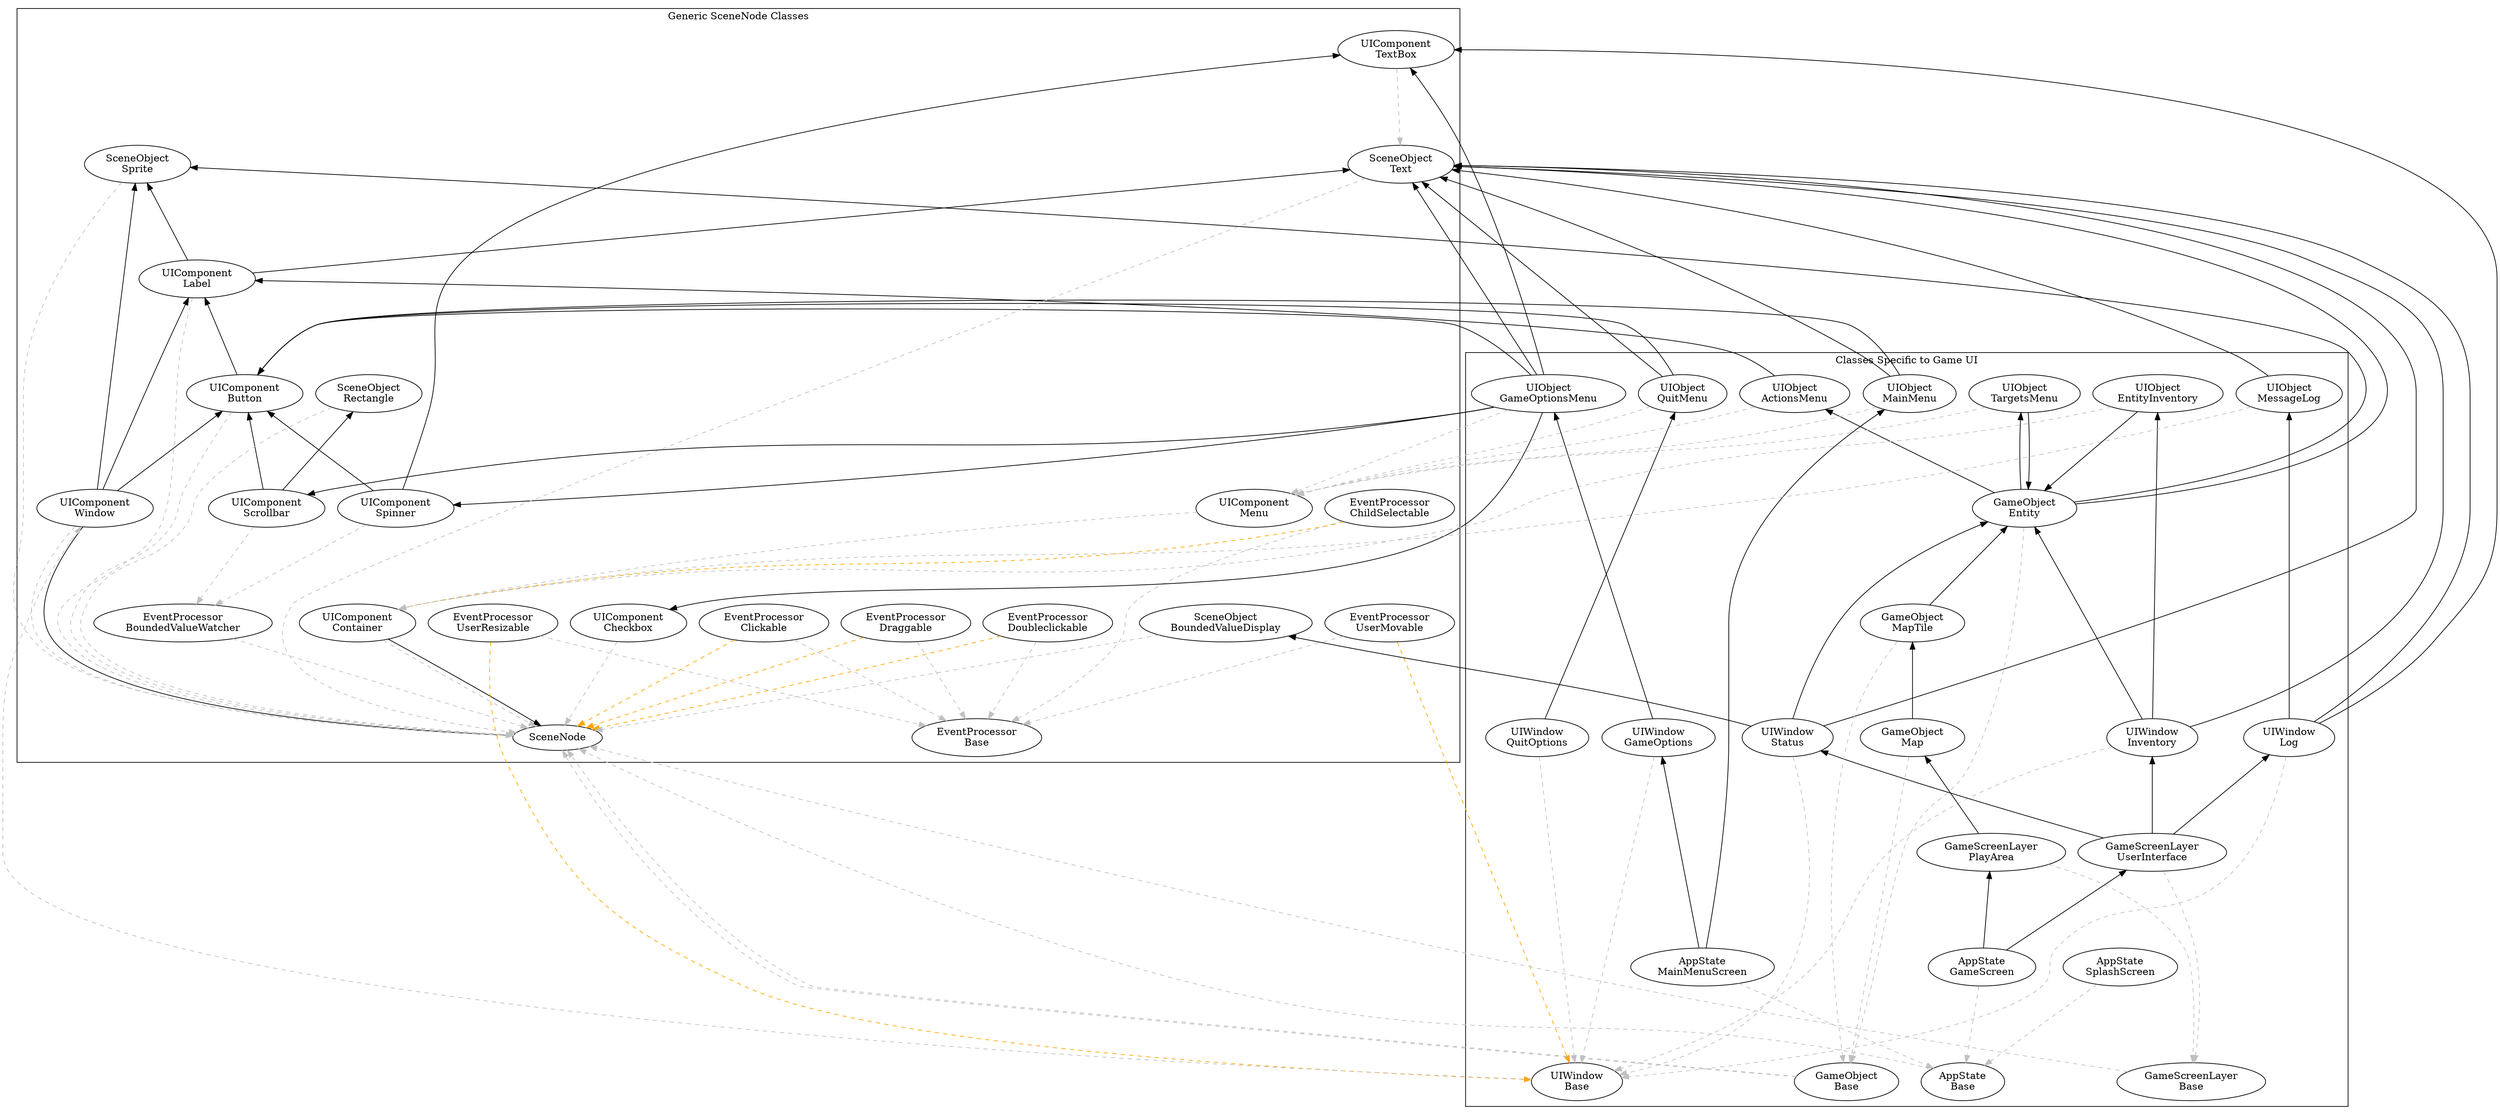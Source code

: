 // Some thoughts on system re-architecture
// - I should focus more on a scene graph arrangement. I started doing this with the `views` subdirectory, but it should really be made more explicit.
// To start off, this would consolidate the `AppState*` and `*View` objects to derive from a single `SceneNode` object.
// This is all just spitballing right now. Some of it may be ridiculous overkill, other parts may be insufficient.

digraph "SceneNode Architecture" {
  compound=true;
  ranksep=1.5;

  subgraph "Classes" {
    subgraph "cluster_Generic" {
      label = "Generic SceneNode Classes";

      subgraph {
        rank = max;

        // SceneNode:
        //  - Base class of all scene graph nodes
        //  - Children: collection of SceneNodes; decorators; event processors
        //  - Events fired: none
        //  - Events handled: none
        "SceneNode";

        // Base
        //  - Virtual superclass for all event processors
        //  - Events handled: ?
        //  - Events fired: ?
        "EventProcessor::Base" [label="EventProcessor\nBase"];
      }

      // === EVENT PROCESSORS ===================================================
      // Event processors take one or more recieved events as inputs and process
      // them into other events as outputs.

      // ChildSelectable:
      //  - Events handled: child.clicked
      //  - Events fired: itemSelected
      "EventProcessor::ChildSelectable" [label="EventProcessor\nChildSelectable"];

      // Clickable:
      //  - Events handled: pressed, released
      //  - Events fired: clicked
      "EventProcessor::Clickable" [label="EventProcessor\nClickable"];

      // Doubleclickable:
      //  - Events handled: pressed, released
      //  - Events fired: doubleClicked
      "EventProcessor::Doubleclickable" [label="EventProcessor\nDoubleclickable"];

      // Draggable:
      //  - Events handled: pressed, released
      //  - Events fired: dragStart, dragging, dragEnd
      "EventProcessor::Draggable" [label="EventProcessor\nDraggable"];

      // DragMovable:
      //  - Events handled: dragStart, dragging, dragEnd
      //  - Events fired: moved
      "EventProcessor::UserMovable" [label="EventProcessor\nUserMovable"];

      // DragResizable:
      //  - Events handled: child.dragStart, child.dragging, child.dragEnd (where `child` is a resize handle)
      //  - Events fired: sizeChanged
      "EventProcessor::UserResizable" [label="EventProcessor\nUserResizable"];

      // BoundedValueWatcher:
      //  - Parent: SceneNode
      //  - Tied to: BoundedValue
      "UIComponent::BoundedValueWatcher" [label="EventProcessor\nBoundedValueWatcher"];

      // Button:
      //  - Parent: SceneNode
      //  - Children: label (Label)
      //  - Event Processors: Clickable
      //  - Tied to: nothing
      //  - Events fired: (clicked)
      //  - Events handled: pressed, released
      "UIComponent::Button" [label="UIComponent\nButton"];

      // Checkbox:
      //  - Parent: SceneNode
      //  - Event Processors: Clickable
      //  - Tied to: ThreeState
      //  - Events fired: (clicked), valueChanged
      //  - Events handled: pressed, released, valueChanged
      "UIComponent::Checkbox" [label="UIComponent\nCheckbox"];

      // Container:
      //  - Parent: SceneNode
      //  - Children: any number of SceneNodes
      //  - Event Processors: ChildSelectable
      //  - Events fired: (itemSelected)
      //  - Events handled: child.dragStart, child.dragging, child.dragEnd
      //  - Notes:
      //    - Container can be configured to allow several arrangements of child objects:
      //      - Free (objects can go anywhere; default setting)
      //      - Grid (objects are constrained to a grid, with columns that are either uniform or have
      //              fixed/proportional sizing)
      //      - List (objects are constrained to a horizontal or vertical list)
      //      - Radial (objects are arranged in a circle around a point)
      "UIComponent::Container" [label="UIComponent\nContainer"];

      // Label:
      //  - Parent: SceneNode
      //  - Children: image* (SceneObject::Sprite), text (SceneObject::Text)
      "UIComponent::Label" [label="UIComponent\nLabel"];

      // Menu:
      //  - Parent: Container
      //  - Children: any number of SceneNodes as menu options
      //  - Event Processors: ?
      //  - Events fired: (itemSelected)
      //  - Events handled: none
      //  - Notes:
      //    - Menu may not end up being a separate class from Container; depends on if there's a good reason for it
      "UIComponent::Menu" [label="UIComponent\nMenu"];

      // Scrollbar:
      //  - Parent: SceneNode
      //  - Event Processors: none (handled by children)
      //  - Children: minusButton (Button), beforeHandle (SceneObject::Rectangle), handle (Button),
      //              afterHandle (SceneObject::Rectangle), plusButton (Button)
      //  - Tied to: BoundedValue
      //  - Events fired: valueChanged
      //  - Events handled: boundsChanged, valueChanged (children are moved/resized to reflect changes)
      "UIComponent::Scrollbar" [label="UIComponent\nScrollbar"];

      // Spinner:
      //  - Parent: SceneNode
      //  - Event Processors: none (handled by children)
      //  - Tied to: BoundedValue
      //  - Children: minusButton (Button), value (TextBox), plusButton (Button)
      //  - Events fired: valueChanged
      //  - Events handled: boundsChanged, valueChanged (rebroadcast to children to handle)
      "UIComponent::Spinner" [label="UIComponent\nSpinner"];

      // TextBox:
      //  - Parent: SceneObject::Text
      //  - Event Processors: ?
      //  - Tied to data: string variable
      //  - Events fired: valueChanged, possibly others
      //  - Events handled: keySeen, valueChanged
      "UIComponent::TextBox" [label="UIComponent\nTextBox"];

      // Window:
      //  - Parent: Base
      //  - Children: titleBar* (Label), minimizeButton* (Button), maximizeButton* (Button),
      //              closeButton* (Button), clientArea (SceneNode), resizeHandle* (SceneObject::Sprite)
      //  - Event Processors: ?
      //  - Events fired: ?
      //  - Events handled: ?
      "UIComponent::Window" [label="UIComponent\nWindow"];

      "SceneObject::BoundedValueDisplay" [label="SceneObject\nBoundedValueDisplay"];
      "SceneObject::Rectangle" [label="SceneObject\nRectangle"];
      "SceneObject::Sprite" [label="SceneObject\nSprite"];
      "SceneObject::Text" [label="SceneObject\nText"]; // can display a static string, or follow a dynamically changing one
    }

    // === STUFF SPECIFIC TO THE GAME =========================================

    subgraph "cluster_Specific" {
      label = "Classes Specific to Game UI";

      subgraph {
        rank = max;

        "AppState::Base" [label="AppState\nBase"];
        "GameScreenLayer::Base" [label="GameScreenLayer\nBase"];
        "UIWindow::Base" [label="UIWindow\nBase"];
        "GameObject::Base" [label="GameObject\nBase"];
      }

      subgraph {
        rank = same;

        "AppState::SplashScreen" [label="AppState\nSplashScreen"];
        "AppState::MainMenuScreen" [label="AppState\nMainMenuScreen"];
        "AppState::GameScreen" [label="AppState\nGameScreen"];
      }

      subgraph {
        rank = same;

        "GameScreenLayer::PlayArea" [label="GameScreenLayer\nPlayArea"];
        "GameScreenLayer::UserInterface" [label="GameScreenLayer\nUserInterface"];
      }

      subgraph {
        rank = same;

        "UIWindow::GameOptions" [label="UIWindow\nGameOptions"];
        "UIWindow::Log" [label="UIWindow\nLog"];
        "UIWindow::Inventory" [label="UIWindow\nInventory"];
        "UIWindow::QuitOptions" [label="UIWindow\nQuitOptions"];
        "UIWindow::Status" [label="UIWindow\nStatus"];
      }

      subgraph {
        rank = same;

        "UIObject::ActionsMenu" [label="UIObject\nActionsMenu"];
        "UIObject::EntityInventory" [label="UIObject\nEntityInventory"];
        "UIObject::GameOptionsMenu" [label="UIObject\nGameOptionsMenu"];
        "UIObject::MainMenu" [label="UIObject\nMainMenu"];
        "UIObject::MessageLog" [label="UIObject\nMessageLog"];
        "UIObject::QuitMenu" [label="UIObject\nQuitMenu"];
        "UIObject::TargetsMenu" [label="UIObject\nTargetsMenu"];
      }

      subgraph {
        "GameObject::Entity" [label="GameObject\nEntity"];
        "GameObject::Map" [label="GameObject\nMap"];
        // "GameObject::MapRoom" [label="GameObject\nMapRoom"];  // Not sure if this should be its own node in the graph...
        "GameObject::MapTile" [label="GameObject\nMapTile"];
      }
    }
  }

  subgraph "Inheritance" {
    edge [style=dashed, color=gray]; //, constraint=false];
    "AppState::Base" -> "SceneNode";
    "GameScreenLayer::Base" -> "SceneNode";
    "GameObject::Base" -> "SceneNode";

    "AppState::SplashScreen" -> "AppState::Base";
    "AppState::MainMenuScreen" -> "AppState::Base";
    "AppState::GameScreen" -> "AppState::Base";

    "EventProcessor::ChildSelectable" -> "EventProcessor::Base";
    "EventProcessor::Clickable" -> "EventProcessor::Base";
    "EventProcessor::Doubleclickable" -> "EventProcessor::Base";
    "EventProcessor::Draggable" -> "EventProcessor::Base";
    "EventProcessor::UserMovable" -> "EventProcessor::Base";
    "EventProcessor::UserResizable" -> "EventProcessor::Base";

    "GameScreenLayer::PlayArea" -> "GameScreenLayer::Base";
    "GameScreenLayer::UserInterface" -> "GameScreenLayer::Base";

    "UIComponent::BoundedValueWatcher" -> "SceneNode";
    "UIComponent::Button" -> "SceneNode";
    "UIComponent::Checkbox" -> "SceneNode";
    "UIComponent::Container" -> "SceneNode";
    "UIComponent::Label" -> "SceneNode";
    "UIComponent::Menu" -> "UIComponent::Container";
    "UIComponent::Scrollbar" -> "UIComponent::BoundedValueWatcher";
    "UIComponent::Spinner" -> "UIComponent::BoundedValueWatcher";
    "UIComponent::TextBox" -> "SceneObject::Text";
    "UIComponent::Window" -> "SceneNode";

    "UIObject::ActionsMenu" -> "UIComponent::Menu";
    "UIObject::EntityInventory" -> "UIComponent::Container";
    "UIObject::GameOptionsMenu" -> "UIComponent::Menu";
    "UIObject::MainMenu" -> "UIComponent::Menu";
    "UIObject::MessageLog" -> "UIComponent::Container";
    "UIObject::QuitMenu" -> "UIComponent::Menu";
    "UIObject::TargetsMenu" -> "UIComponent::Menu";

    "UIWindow::Base" -> "UIComponent::Window";
    "UIWindow::GameOptions" -> "UIWindow::Base";
    "UIWindow::Log" -> "UIWindow::Base";
    "UIWindow::Inventory" -> "UIWindow::Base";
    "UIWindow::QuitOptions" -> "UIWindow::Base";
    "UIWindow::Status" -> "UIWindow::Base";

    "GameObject::Base" -> "SceneNode";
    "GameObject::Entity" -> "GameObject::Base";
    "GameObject::Map" -> "GameObject::Base";
    //"GameObject::MapRoom" -> "GameObject::Base";
    "GameObject::MapTile" -> "GameObject::Base";

    "SceneObject::BoundedValueDisplay" -> "SceneNode";
    "SceneObject::Rectangle" -> "SceneNode";
    "SceneObject::Sprite" -> "SceneNode";
    "SceneObject::Text" -> "SceneNode";
  }

  subgraph "Mixins" {
    edge [style=dashed, color=orange];

    "EventProcessor::Clickable" -> "SceneNode";
    "EventProcessor::Doubleclickable" -> "SceneNode";
    "EventProcessor::Draggable" -> "SceneNode";
    "EventProcessor::ChildSelectable" -> "UIComponent::Container";
    "EventProcessor::UserMovable" -> "UIWindow::Base";
    "EventProcessor::UserResizable" -> "UIWindow::Base";
  }

  subgraph "Ownership" {
    edge [dir=back]; //style=dashed, color=gray, constraint=false];

    // Edges show child -> parent relationships

    // First, the generic ownership associations...

    "UIComponent::Label" -> "UIComponent::Button";

    "SceneNode" -> "UIComponent::Container";

    "SceneObject::Sprite" -> "UIComponent::Label";
    "SceneObject::Text" -> "UIComponent::Label";

    "UIComponent::Button" -> "UIComponent::Scrollbar";
    "SceneObject::Rectangle" -> "UIComponent::Scrollbar";

    "UIComponent::Button" -> "UIComponent::Spinner";
    "UIComponent::TextBox" -> "UIComponent::Spinner";

    "UIComponent::Label" -> "UIComponent::Window";
    "UIComponent::Button" -> "UIComponent::Window";
    "SceneNode" -> "UIComponent::Window";
    "SceneObject::Sprite" -> "UIComponent::Window";

    "UIObject::MainMenu" -> "AppState::MainMenuScreen";
    "UIWindow::GameOptions" -> "AppState::MainMenuScreen";

    "GameScreenLayer::PlayArea" -> "AppState::GameScreen";
    "GameScreenLayer::UserInterface" -> "AppState::GameScreen";

    "SceneObject::Text" -> "UIObject::MainMenu";
    "UIComponent::Button" -> "UIObject::MainMenu";

    "UIObject::GameOptionsMenu" -> "UIWindow::GameOptions";

    "UIObject::QuitMenu" -> "UIWindow::QuitOptions";

    "SceneObject::Text" -> "UIObject::GameOptionsMenu";
    "UIComponent::Button" -> "UIObject::GameOptionsMenu";
    "UIComponent::Checkbox" -> "UIObject::GameOptionsMenu";
    "UIComponent::Scrollbar" -> "UIObject::GameOptionsMenu";
    "UIComponent::Spinner" -> "UIObject::GameOptionsMenu";
    "UIComponent::TextBox" -> "UIObject::GameOptionsMenu";

    "SceneObject::Text" -> "UIObject::QuitMenu";
    "UIComponent::Button" -> "UIObject::QuitMenu";

    "GameObject::Map" -> "GameScreenLayer::PlayArea";

    "UIWindow::Log" -> "GameScreenLayer::UserInterface";
    "UIWindow::Inventory" -> "GameScreenLayer::UserInterface";
    "UIWindow::Status" -> "GameScreenLayer::UserInterface";

    "GameObject::MapTile" -> "GameObject::Map";

    "SceneObject::Text" -> "UIWindow::Log";
    "UIObject::MessageLog" -> "UIWindow::Log";
    "UIComponent::TextBox" -> "UIWindow::Log";

    "SceneObject::Text" -> "UIWindow::Inventory";
    "GameObject::Entity" -> "UIWindow::Inventory";
    "UIObject::EntityInventory" -> "UIWindow::Inventory";

    "SceneObject::Text" -> "UIWindow::Status";
    "SceneObject::BoundedValueDisplay" -> "UIWindow::Status";
    "GameObject::Entity" -> "UIWindow::Status";

    "GameObject::Entity" -> "GameObject::MapTile";

    "SceneObject::Text" -> "UIObject::MessageLog";

    "SceneObject::Sprite" -> "GameObject::Entity";
    "SceneObject::Text" -> "GameObject::Entity";

    "GameObject::Entity" -> "UIObject::EntityInventory";
    "UIObject::ActionsMenu" -> "GameObject::Entity"; // on click
    "UIObject::TargetsMenu" -> "GameObject::Entity"; // on click

    "UIComponent::Label" -> "UIObject::ActionsMenu";
    "GameObject::Entity" -> "UIObject::TargetsMenu";

  }

}
